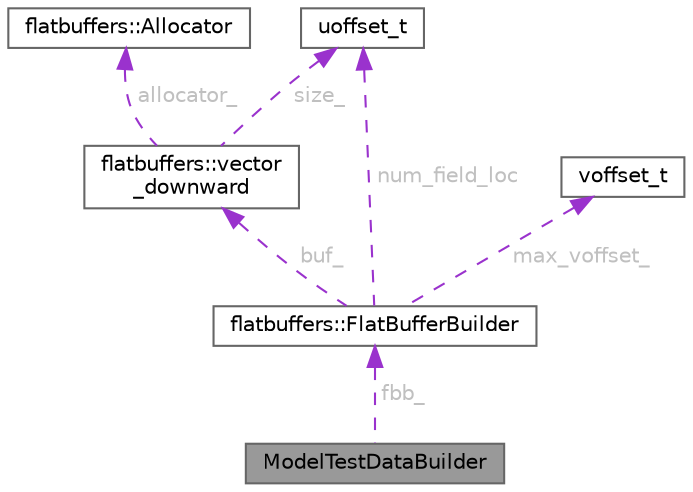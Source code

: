 digraph "ModelTestDataBuilder"
{
 // LATEX_PDF_SIZE
  bgcolor="transparent";
  edge [fontname=Helvetica,fontsize=10,labelfontname=Helvetica,labelfontsize=10];
  node [fontname=Helvetica,fontsize=10,shape=box,height=0.2,width=0.4];
  Node1 [id="Node000001",label="ModelTestDataBuilder",height=0.2,width=0.4,color="gray40", fillcolor="grey60", style="filled", fontcolor="black",tooltip=" "];
  Node2 -> Node1 [id="edge7_Node000001_Node000002",dir="back",color="darkorchid3",style="dashed",tooltip=" ",label=" fbb_",fontcolor="grey" ];
  Node2 [id="Node000002",label="flatbuffers::FlatBufferBuilder",height=0.2,width=0.4,color="gray40", fillcolor="white", style="filled",URL="$classflatbuffers_1_1_flat_buffer_builder.html",tooltip="Helper class to hold data needed in creation of a FlatBuffer. To serialize data, you typically call o..."];
  Node3 -> Node2 [id="edge8_Node000002_Node000003",dir="back",color="darkorchid3",style="dashed",tooltip=" ",label=" buf_",fontcolor="grey" ];
  Node3 [id="Node000003",label="flatbuffers::vector\l_downward",height=0.2,width=0.4,color="gray40", fillcolor="white", style="filled",URL="$classflatbuffers_1_1vector__downward.html",tooltip=" "];
  Node4 -> Node3 [id="edge9_Node000003_Node000004",dir="back",color="darkorchid3",style="dashed",tooltip=" ",label=" allocator_",fontcolor="grey" ];
  Node4 [id="Node000004",label="flatbuffers::Allocator",height=0.2,width=0.4,color="gray40", fillcolor="white", style="filled",URL="$classflatbuffers_1_1_allocator.html",tooltip=" "];
  Node5 -> Node3 [id="edge10_Node000003_Node000005",dir="back",color="darkorchid3",style="dashed",tooltip=" ",label=" size_",fontcolor="grey" ];
  Node5 [id="Node000005",label="uoffset_t",height=0.2,width=0.4,color="gray40", fillcolor="white", style="filled",tooltip=" "];
  Node5 -> Node2 [id="edge11_Node000002_Node000005",dir="back",color="darkorchid3",style="dashed",tooltip=" ",label=" num_field_loc",fontcolor="grey" ];
  Node6 -> Node2 [id="edge12_Node000002_Node000006",dir="back",color="darkorchid3",style="dashed",tooltip=" ",label=" max_voffset_",fontcolor="grey" ];
  Node6 [id="Node000006",label="voffset_t",height=0.2,width=0.4,color="gray40", fillcolor="white", style="filled",tooltip=" "];
}

